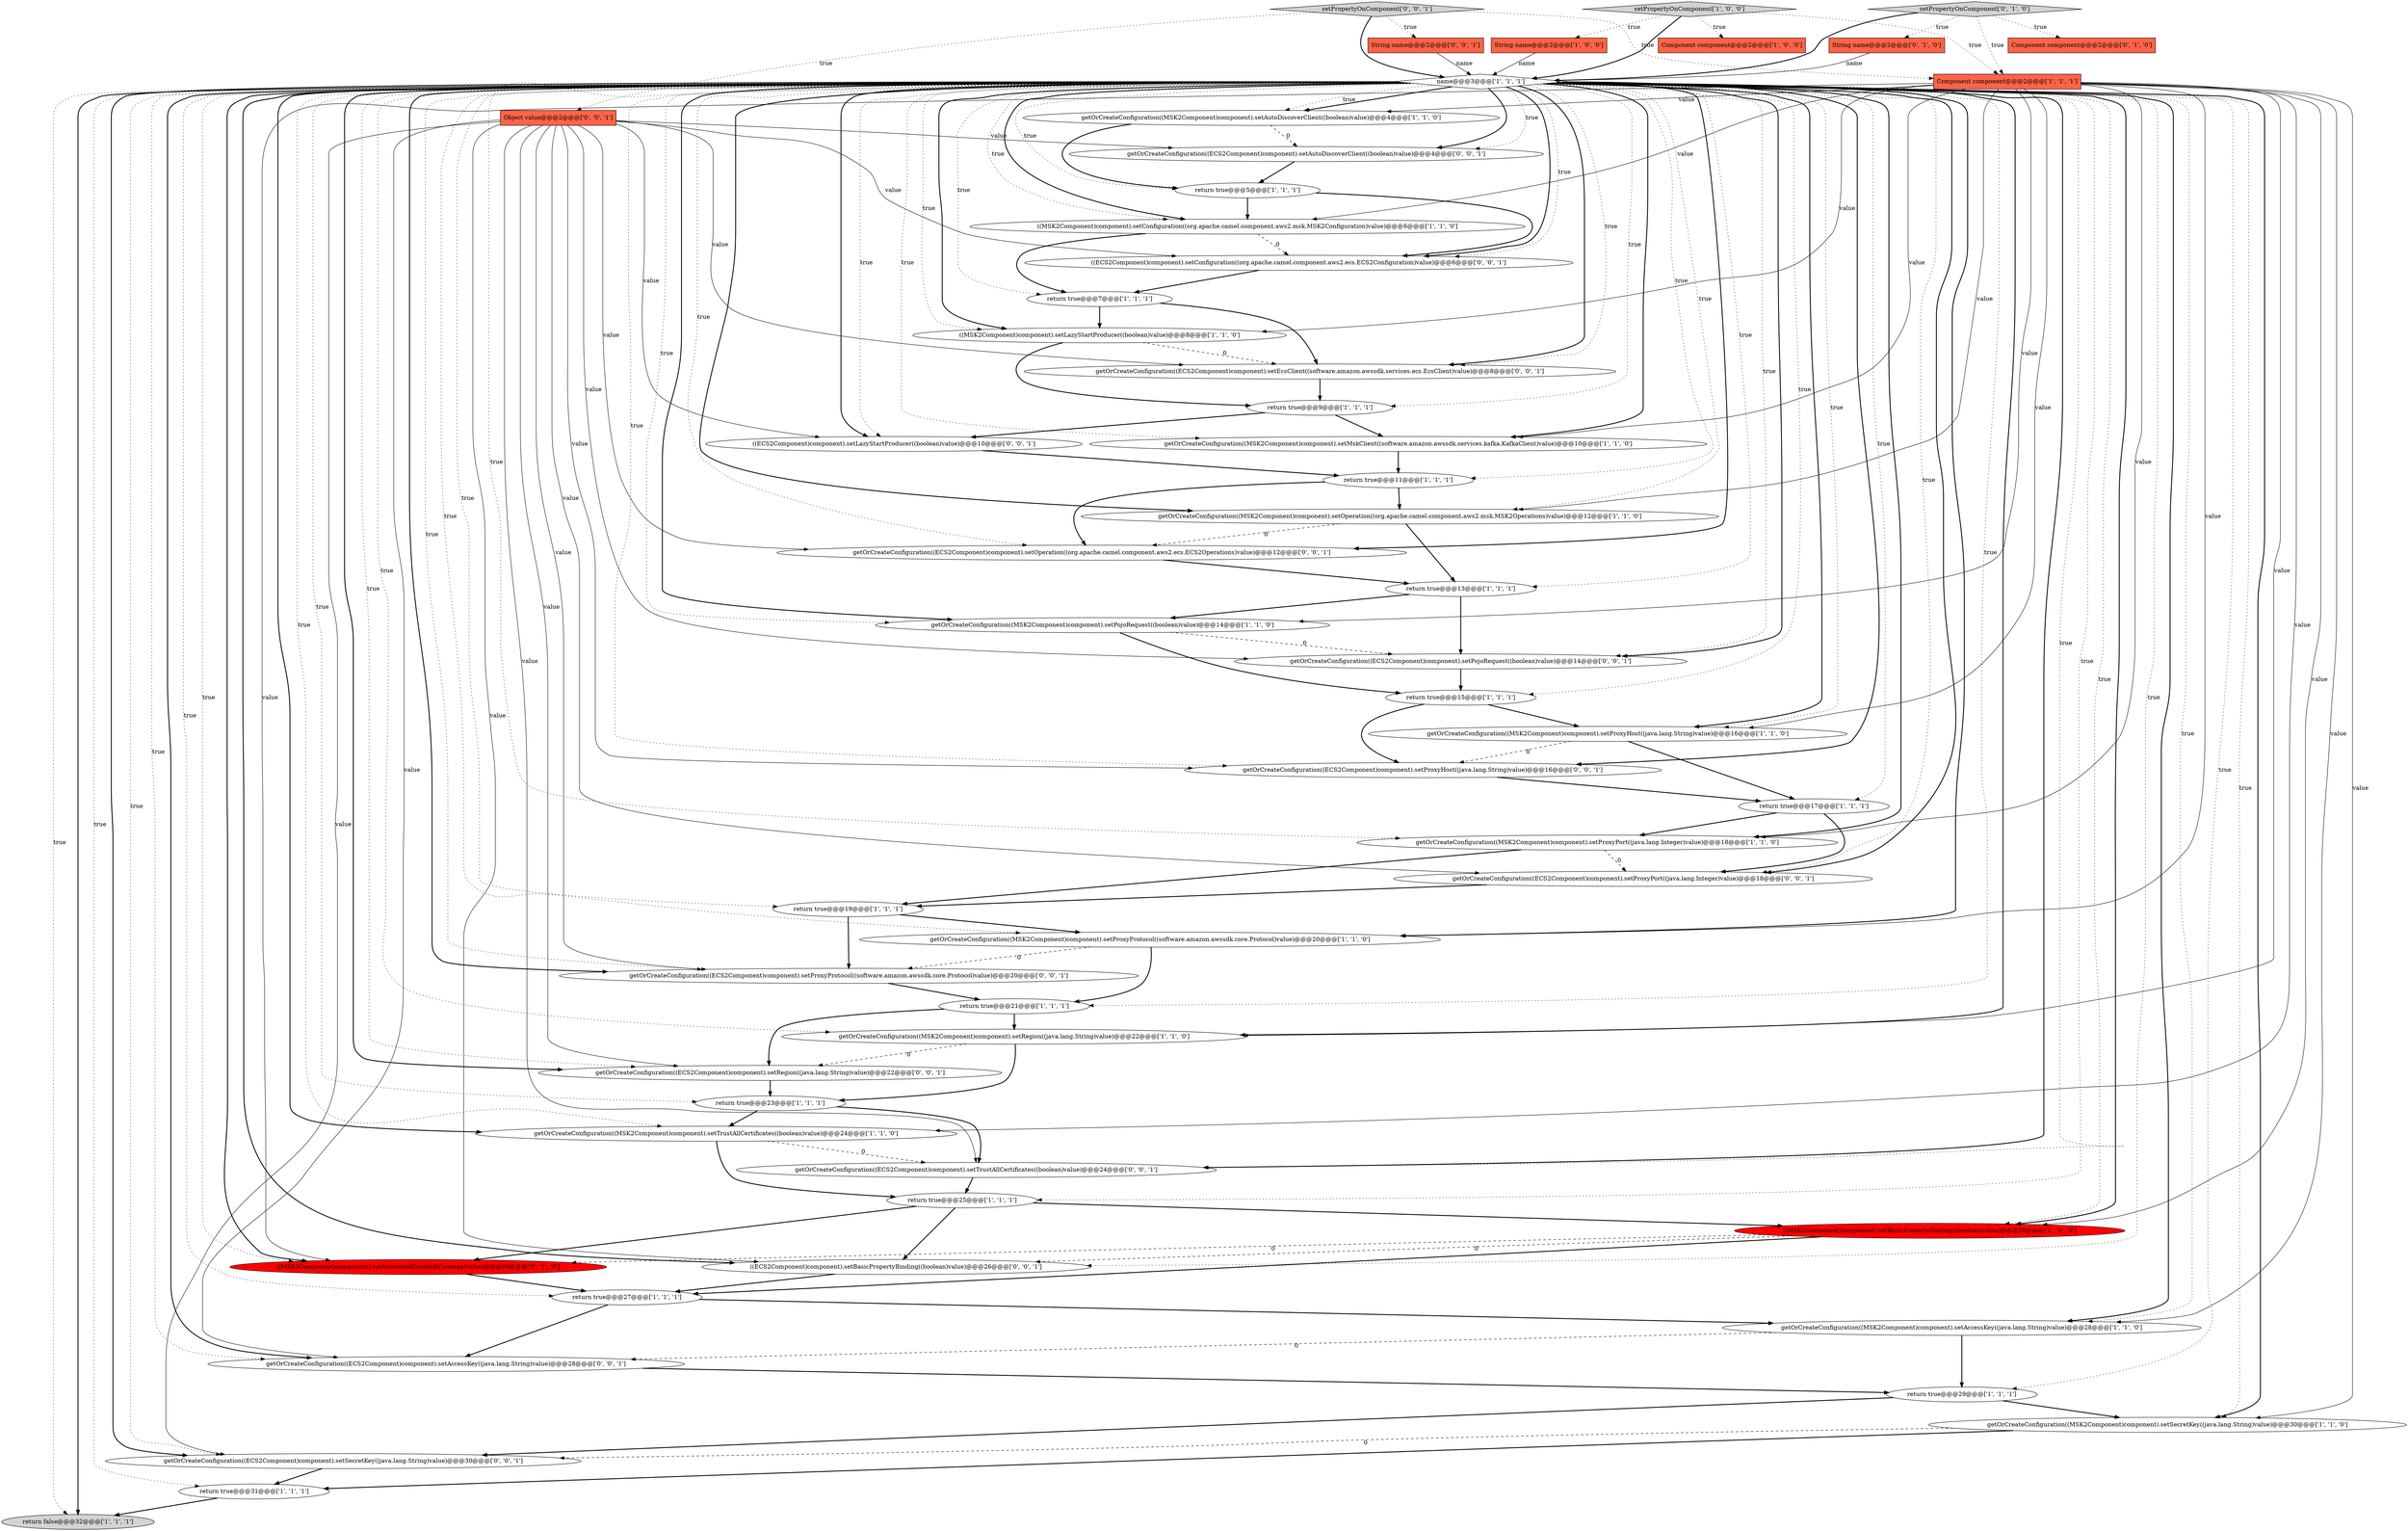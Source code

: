 digraph {
52 [style = filled, label = "getOrCreateConfiguration((ECS2Component)component).setTrustAllCertificates((boolean)value)@@@24@@@['0', '0', '1']", fillcolor = white, shape = ellipse image = "AAA0AAABBB3BBB"];
43 [style = filled, label = "getOrCreateConfiguration((ECS2Component)component).setAccessKey((java.lang.String)value)@@@28@@@['0', '0', '1']", fillcolor = white, shape = ellipse image = "AAA0AAABBB3BBB"];
40 [style = filled, label = "((ECS2Component)component).setConfiguration((org.apache.camel.component.aws2.ecs.ECS2Configuration)value)@@@6@@@['0', '0', '1']", fillcolor = white, shape = ellipse image = "AAA0AAABBB3BBB"];
14 [style = filled, label = "return true@@@7@@@['1', '1', '1']", fillcolor = white, shape = ellipse image = "AAA0AAABBB1BBB"];
11 [style = filled, label = "((MSK2Component)component).setConfiguration((org.apache.camel.component.aws2.msk.MSK2Configuration)value)@@@6@@@['1', '1', '0']", fillcolor = white, shape = ellipse image = "AAA0AAABBB1BBB"];
19 [style = filled, label = "return true@@@15@@@['1', '1', '1']", fillcolor = white, shape = ellipse image = "AAA0AAABBB1BBB"];
6 [style = filled, label = "return true@@@25@@@['1', '1', '1']", fillcolor = white, shape = ellipse image = "AAA0AAABBB1BBB"];
7 [style = filled, label = "return true@@@17@@@['1', '1', '1']", fillcolor = white, shape = ellipse image = "AAA0AAABBB1BBB"];
28 [style = filled, label = "return true@@@13@@@['1', '1', '1']", fillcolor = white, shape = ellipse image = "AAA0AAABBB1BBB"];
33 [style = filled, label = "((MSK2Component)component).setLazyStartProducer((boolean)value)@@@8@@@['1', '1', '0']", fillcolor = white, shape = ellipse image = "AAA0AAABBB1BBB"];
23 [style = filled, label = "getOrCreateConfiguration((MSK2Component)component).setProxyProtocol((software.amazon.awssdk.core.Protocol)value)@@@20@@@['1', '1', '0']", fillcolor = white, shape = ellipse image = "AAA0AAABBB1BBB"];
0 [style = filled, label = "getOrCreateConfiguration((MSK2Component)component).setRegion((java.lang.String)value)@@@22@@@['1', '1', '0']", fillcolor = white, shape = ellipse image = "AAA0AAABBB1BBB"];
13 [style = filled, label = "Component component@@@2@@@['1', '0', '0']", fillcolor = tomato, shape = box image = "AAA0AAABBB1BBB"];
32 [style = filled, label = "getOrCreateConfiguration((MSK2Component)component).setAutoDiscoverClient((boolean)value)@@@4@@@['1', '1', '0']", fillcolor = white, shape = ellipse image = "AAA0AAABBB1BBB"];
42 [style = filled, label = "getOrCreateConfiguration((ECS2Component)component).setPojoRequest((boolean)value)@@@14@@@['0', '0', '1']", fillcolor = white, shape = ellipse image = "AAA0AAABBB3BBB"];
29 [style = filled, label = "return true@@@29@@@['1', '1', '1']", fillcolor = white, shape = ellipse image = "AAA0AAABBB1BBB"];
21 [style = filled, label = "return false@@@32@@@['1', '1', '1']", fillcolor = lightgray, shape = ellipse image = "AAA0AAABBB1BBB"];
50 [style = filled, label = "String name@@@2@@@['0', '0', '1']", fillcolor = tomato, shape = box image = "AAA0AAABBB3BBB"];
15 [style = filled, label = "getOrCreateConfiguration((MSK2Component)component).setPojoRequest((boolean)value)@@@14@@@['1', '1', '0']", fillcolor = white, shape = ellipse image = "AAA0AAABBB1BBB"];
5 [style = filled, label = "getOrCreateConfiguration((MSK2Component)component).setProxyPort((java.lang.Integer)value)@@@18@@@['1', '1', '0']", fillcolor = white, shape = ellipse image = "AAA0AAABBB1BBB"];
51 [style = filled, label = "getOrCreateConfiguration((ECS2Component)component).setEcsClient((software.amazon.awssdk.services.ecs.EcsClient)value)@@@8@@@['0', '0', '1']", fillcolor = white, shape = ellipse image = "AAA0AAABBB3BBB"];
46 [style = filled, label = "getOrCreateConfiguration((ECS2Component)component).setSecretKey((java.lang.String)value)@@@30@@@['0', '0', '1']", fillcolor = white, shape = ellipse image = "AAA0AAABBB3BBB"];
54 [style = filled, label = "((ECS2Component)component).setBasicPropertyBinding((boolean)value)@@@26@@@['0', '0', '1']", fillcolor = white, shape = ellipse image = "AAA0AAABBB3BBB"];
16 [style = filled, label = "getOrCreateConfiguration((MSK2Component)component).setSecretKey((java.lang.String)value)@@@30@@@['1', '1', '0']", fillcolor = white, shape = ellipse image = "AAA0AAABBB1BBB"];
25 [style = filled, label = "return true@@@31@@@['1', '1', '1']", fillcolor = white, shape = ellipse image = "AAA0AAABBB1BBB"];
10 [style = filled, label = "setPropertyOnComponent['1', '0', '0']", fillcolor = lightgray, shape = diamond image = "AAA0AAABBB1BBB"];
18 [style = filled, label = "name@@@3@@@['1', '1', '1']", fillcolor = white, shape = diamond image = "AAA0AAABBB1BBB"];
2 [style = filled, label = "return true@@@21@@@['1', '1', '1']", fillcolor = white, shape = ellipse image = "AAA0AAABBB1BBB"];
17 [style = filled, label = "return true@@@23@@@['1', '1', '1']", fillcolor = white, shape = ellipse image = "AAA0AAABBB1BBB"];
36 [style = filled, label = "((MSK2Component)component).setAutowiredEnabled((boolean)value)@@@26@@@['0', '1', '0']", fillcolor = red, shape = ellipse image = "AAA1AAABBB2BBB"];
37 [style = filled, label = "setPropertyOnComponent['0', '1', '0']", fillcolor = lightgray, shape = diamond image = "AAA0AAABBB2BBB"];
8 [style = filled, label = "((MSK2Component)component).setBasicPropertyBinding((boolean)value)@@@26@@@['1', '0', '0']", fillcolor = red, shape = ellipse image = "AAA1AAABBB1BBB"];
30 [style = filled, label = "getOrCreateConfiguration((MSK2Component)component).setAccessKey((java.lang.String)value)@@@28@@@['1', '1', '0']", fillcolor = white, shape = ellipse image = "AAA0AAABBB1BBB"];
1 [style = filled, label = "getOrCreateConfiguration((MSK2Component)component).setOperation((org.apache.camel.component.aws2.msk.MSK2Operations)value)@@@12@@@['1', '1', '0']", fillcolor = white, shape = ellipse image = "AAA0AAABBB1BBB"];
39 [style = filled, label = "Object value@@@2@@@['0', '0', '1']", fillcolor = tomato, shape = box image = "AAA0AAABBB3BBB"];
44 [style = filled, label = "((ECS2Component)component).setLazyStartProducer((boolean)value)@@@10@@@['0', '0', '1']", fillcolor = white, shape = ellipse image = "AAA0AAABBB3BBB"];
41 [style = filled, label = "getOrCreateConfiguration((ECS2Component)component).setAutoDiscoverClient((boolean)value)@@@4@@@['0', '0', '1']", fillcolor = white, shape = ellipse image = "AAA0AAABBB3BBB"];
22 [style = filled, label = "String name@@@2@@@['1', '0', '0']", fillcolor = tomato, shape = box image = "AAA0AAABBB1BBB"];
24 [style = filled, label = "return true@@@27@@@['1', '1', '1']", fillcolor = white, shape = ellipse image = "AAA0AAABBB1BBB"];
26 [style = filled, label = "Component component@@@2@@@['1', '1', '1']", fillcolor = tomato, shape = box image = "AAA0AAABBB1BBB"];
3 [style = filled, label = "return true@@@5@@@['1', '1', '1']", fillcolor = white, shape = ellipse image = "AAA0AAABBB1BBB"];
48 [style = filled, label = "getOrCreateConfiguration((ECS2Component)component).setRegion((java.lang.String)value)@@@22@@@['0', '0', '1']", fillcolor = white, shape = ellipse image = "AAA0AAABBB3BBB"];
12 [style = filled, label = "getOrCreateConfiguration((MSK2Component)component).setTrustAllCertificates((boolean)value)@@@24@@@['1', '1', '0']", fillcolor = white, shape = ellipse image = "AAA0AAABBB1BBB"];
4 [style = filled, label = "return true@@@11@@@['1', '1', '1']", fillcolor = white, shape = ellipse image = "AAA0AAABBB1BBB"];
31 [style = filled, label = "getOrCreateConfiguration((MSK2Component)component).setProxyHost((java.lang.String)value)@@@16@@@['1', '1', '0']", fillcolor = white, shape = ellipse image = "AAA0AAABBB1BBB"];
38 [style = filled, label = "getOrCreateConfiguration((ECS2Component)component).setProxyHost((java.lang.String)value)@@@16@@@['0', '0', '1']", fillcolor = white, shape = ellipse image = "AAA0AAABBB3BBB"];
45 [style = filled, label = "getOrCreateConfiguration((ECS2Component)component).setProxyProtocol((software.amazon.awssdk.core.Protocol)value)@@@20@@@['0', '0', '1']", fillcolor = white, shape = ellipse image = "AAA0AAABBB3BBB"];
53 [style = filled, label = "getOrCreateConfiguration((ECS2Component)component).setProxyPort((java.lang.Integer)value)@@@18@@@['0', '0', '1']", fillcolor = white, shape = ellipse image = "AAA0AAABBB3BBB"];
49 [style = filled, label = "setPropertyOnComponent['0', '0', '1']", fillcolor = lightgray, shape = diamond image = "AAA0AAABBB3BBB"];
34 [style = filled, label = "Component component@@@2@@@['0', '1', '0']", fillcolor = tomato, shape = box image = "AAA0AAABBB2BBB"];
9 [style = filled, label = "return true@@@9@@@['1', '1', '1']", fillcolor = white, shape = ellipse image = "AAA0AAABBB1BBB"];
27 [style = filled, label = "getOrCreateConfiguration((MSK2Component)component).setMskClient((software.amazon.awssdk.services.kafka.KafkaClient)value)@@@10@@@['1', '1', '0']", fillcolor = white, shape = ellipse image = "AAA0AAABBB1BBB"];
47 [style = filled, label = "getOrCreateConfiguration((ECS2Component)component).setOperation((org.apache.camel.component.aws2.ecs.ECS2Operations)value)@@@12@@@['0', '0', '1']", fillcolor = white, shape = ellipse image = "AAA0AAABBB3BBB"];
35 [style = filled, label = "String name@@@2@@@['0', '1', '0']", fillcolor = tomato, shape = box image = "AAA0AAABBB2BBB"];
20 [style = filled, label = "return true@@@19@@@['1', '1', '1']", fillcolor = white, shape = ellipse image = "AAA0AAABBB1BBB"];
46->25 [style = bold, label=""];
5->20 [style = bold, label=""];
11->14 [style = bold, label=""];
11->40 [style = dashed, label="0"];
18->42 [style = dotted, label="true"];
26->16 [style = solid, label="value"];
18->15 [style = dotted, label="true"];
49->39 [style = dotted, label="true"];
26->27 [style = solid, label="value"];
18->30 [style = bold, label=""];
18->38 [style = dotted, label="true"];
18->20 [style = dotted, label="true"];
24->43 [style = bold, label=""];
35->18 [style = solid, label="name"];
30->29 [style = bold, label=""];
18->45 [style = bold, label=""];
24->30 [style = bold, label=""];
39->42 [style = solid, label="value"];
1->28 [style = bold, label=""];
8->54 [style = dashed, label="0"];
18->44 [style = bold, label=""];
36->24 [style = bold, label=""];
18->47 [style = dotted, label="true"];
38->7 [style = bold, label=""];
29->46 [style = bold, label=""];
18->3 [style = dotted, label="true"];
18->32 [style = bold, label=""];
18->46 [style = bold, label=""];
43->29 [style = bold, label=""];
26->11 [style = solid, label="value"];
28->42 [style = bold, label=""];
26->23 [style = solid, label="value"];
32->3 [style = bold, label=""];
18->0 [style = bold, label=""];
7->53 [style = bold, label=""];
20->45 [style = bold, label=""];
26->15 [style = solid, label="value"];
26->33 [style = solid, label="value"];
25->21 [style = bold, label=""];
42->19 [style = bold, label=""];
18->23 [style = dotted, label="true"];
18->38 [style = bold, label=""];
18->31 [style = bold, label=""];
18->16 [style = dotted, label="true"];
0->17 [style = bold, label=""];
26->0 [style = solid, label="value"];
6->54 [style = bold, label=""];
47->28 [style = bold, label=""];
18->11 [style = bold, label=""];
18->15 [style = bold, label=""];
3->11 [style = bold, label=""];
18->12 [style = bold, label=""];
53->20 [style = bold, label=""];
18->8 [style = dotted, label="true"];
32->41 [style = dashed, label="0"];
33->51 [style = dashed, label="0"];
48->17 [style = bold, label=""];
39->43 [style = solid, label="value"];
39->47 [style = solid, label="value"];
18->6 [style = dotted, label="true"];
39->38 [style = solid, label="value"];
18->45 [style = dotted, label="true"];
18->11 [style = dotted, label="true"];
7->5 [style = bold, label=""];
31->38 [style = dashed, label="0"];
26->1 [style = solid, label="value"];
20->23 [style = bold, label=""];
18->1 [style = bold, label=""];
44->4 [style = bold, label=""];
1->47 [style = dashed, label="0"];
39->53 [style = solid, label="value"];
26->5 [style = solid, label="value"];
9->44 [style = bold, label=""];
49->18 [style = bold, label=""];
18->51 [style = bold, label=""];
18->0 [style = dotted, label="true"];
18->41 [style = dotted, label="true"];
10->26 [style = dotted, label="true"];
18->5 [style = dotted, label="true"];
18->17 [style = dotted, label="true"];
18->41 [style = bold, label=""];
39->51 [style = solid, label="value"];
4->47 [style = bold, label=""];
19->38 [style = bold, label=""];
29->16 [style = bold, label=""];
18->27 [style = dotted, label="true"];
18->53 [style = dotted, label="true"];
18->29 [style = dotted, label="true"];
8->24 [style = bold, label=""];
18->43 [style = dotted, label="true"];
10->18 [style = bold, label=""];
2->48 [style = bold, label=""];
17->52 [style = bold, label=""];
18->7 [style = dotted, label="true"];
18->23 [style = bold, label=""];
26->30 [style = solid, label="value"];
18->44 [style = dotted, label="true"];
18->47 [style = bold, label=""];
18->33 [style = dotted, label="true"];
18->40 [style = bold, label=""];
18->1 [style = dotted, label="true"];
18->36 [style = dotted, label="true"];
18->33 [style = bold, label=""];
18->24 [style = dotted, label="true"];
18->19 [style = dotted, label="true"];
18->21 [style = dotted, label="true"];
51->9 [style = bold, label=""];
49->50 [style = dotted, label="true"];
39->45 [style = solid, label="value"];
15->19 [style = bold, label=""];
26->8 [style = solid, label="value"];
45->2 [style = bold, label=""];
8->36 [style = dashed, label="0"];
31->7 [style = bold, label=""];
26->36 [style = solid, label="value"];
39->54 [style = solid, label="value"];
9->27 [style = bold, label=""];
26->31 [style = solid, label="value"];
37->35 [style = dotted, label="true"];
54->24 [style = bold, label=""];
22->18 [style = solid, label="name"];
2->0 [style = bold, label=""];
17->12 [style = bold, label=""];
18->48 [style = bold, label=""];
39->44 [style = solid, label="value"];
10->13 [style = dotted, label="true"];
18->46 [style = dotted, label="true"];
37->26 [style = dotted, label="true"];
18->9 [style = dotted, label="true"];
39->48 [style = solid, label="value"];
52->6 [style = bold, label=""];
26->12 [style = solid, label="value"];
39->40 [style = solid, label="value"];
49->26 [style = dotted, label="true"];
40->14 [style = bold, label=""];
4->1 [style = bold, label=""];
18->8 [style = bold, label=""];
23->2 [style = bold, label=""];
37->34 [style = dotted, label="true"];
18->21 [style = bold, label=""];
26->32 [style = solid, label="value"];
18->52 [style = bold, label=""];
39->41 [style = solid, label="value"];
18->52 [style = dotted, label="true"];
12->52 [style = dashed, label="0"];
18->2 [style = dotted, label="true"];
18->16 [style = bold, label=""];
28->15 [style = bold, label=""];
50->18 [style = solid, label="name"];
18->25 [style = dotted, label="true"];
3->40 [style = bold, label=""];
19->31 [style = bold, label=""];
41->3 [style = bold, label=""];
23->45 [style = dashed, label="0"];
14->51 [style = bold, label=""];
18->48 [style = dotted, label="true"];
18->53 [style = bold, label=""];
16->25 [style = bold, label=""];
18->36 [style = bold, label=""];
18->40 [style = dotted, label="true"];
33->9 [style = bold, label=""];
12->6 [style = bold, label=""];
30->43 [style = dashed, label="0"];
18->32 [style = dotted, label="true"];
6->36 [style = bold, label=""];
18->14 [style = dotted, label="true"];
5->53 [style = dashed, label="0"];
14->33 [style = bold, label=""];
16->46 [style = dashed, label="0"];
15->42 [style = dashed, label="0"];
27->4 [style = bold, label=""];
0->48 [style = dashed, label="0"];
18->12 [style = dotted, label="true"];
18->43 [style = bold, label=""];
18->27 [style = bold, label=""];
18->28 [style = dotted, label="true"];
18->5 [style = bold, label=""];
6->8 [style = bold, label=""];
39->46 [style = solid, label="value"];
37->18 [style = bold, label=""];
10->22 [style = dotted, label="true"];
18->42 [style = bold, label=""];
18->4 [style = dotted, label="true"];
18->31 [style = dotted, label="true"];
18->51 [style = dotted, label="true"];
18->54 [style = bold, label=""];
18->54 [style = dotted, label="true"];
39->52 [style = solid, label="value"];
18->30 [style = dotted, label="true"];
}
